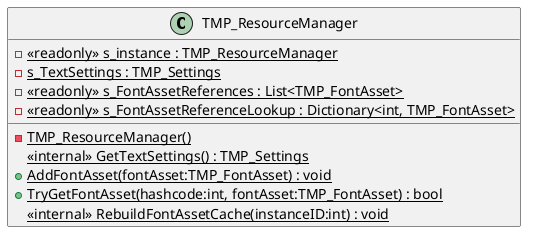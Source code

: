 @startuml
class TMP_ResourceManager {
    - {static} <<readonly>> s_instance : TMP_ResourceManager
    {static} - TMP_ResourceManager()
    - {static} s_TextSettings : TMP_Settings
    <<internal>> {static} GetTextSettings() : TMP_Settings
    - {static} <<readonly>> s_FontAssetReferences : List<TMP_FontAsset>
    - {static} <<readonly>> s_FontAssetReferenceLookup : Dictionary<int, TMP_FontAsset>
    + {static} AddFontAsset(fontAsset:TMP_FontAsset) : void
    + {static} TryGetFontAsset(hashcode:int, fontAsset:TMP_FontAsset) : bool
    <<internal>> {static} RebuildFontAssetCache(instanceID:int) : void
}
@enduml
